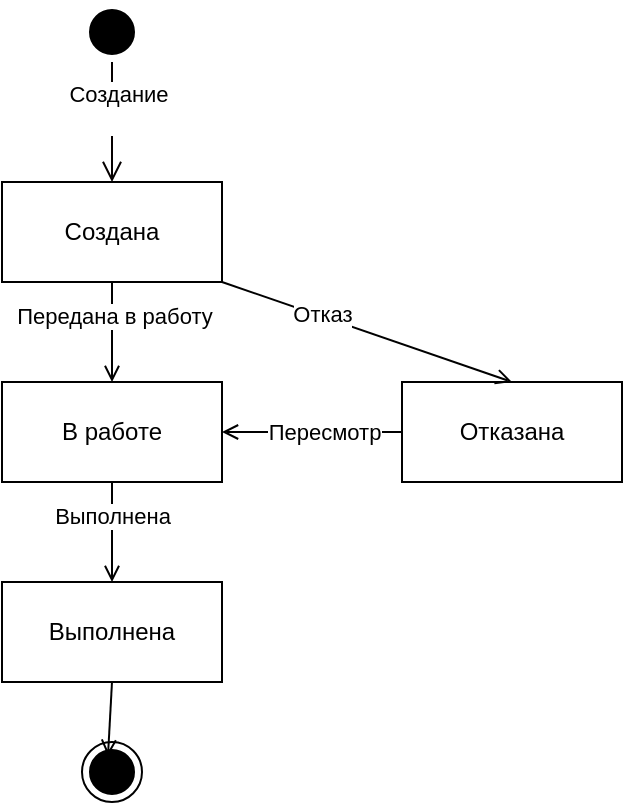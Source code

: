 <mxfile version="21.6.8" type="github">
  <diagram name="Страница — 1" id="Mcy9m6y9gIoatQCNLI4w">
    <mxGraphModel dx="1434" dy="782" grid="1" gridSize="10" guides="1" tooltips="1" connect="1" arrows="1" fold="1" page="1" pageScale="1" pageWidth="827" pageHeight="1169" math="0" shadow="0">
      <root>
        <mxCell id="0" />
        <mxCell id="1" parent="0" />
        <mxCell id="DjMyXk5yeuOmFSVk6Z2i-1" value="" style="ellipse;html=1;shape=startState;fillColor=#000000;strokeColor=#000000;" vertex="1" parent="1">
          <mxGeometry x="190" y="30" width="30" height="30" as="geometry" />
        </mxCell>
        <mxCell id="DjMyXk5yeuOmFSVk6Z2i-2" value="" style="edgeStyle=orthogonalEdgeStyle;html=1;verticalAlign=bottom;endArrow=open;endSize=8;strokeColor=#050000;rounded=0;" edge="1" source="DjMyXk5yeuOmFSVk6Z2i-1" parent="1">
          <mxGeometry relative="1" as="geometry">
            <mxPoint x="205" y="120" as="targetPoint" />
          </mxGeometry>
        </mxCell>
        <mxCell id="DjMyXk5yeuOmFSVk6Z2i-5" value="&lt;div&gt;Создание&lt;/div&gt;&lt;div&gt;&lt;br&gt;&lt;/div&gt;" style="edgeLabel;html=1;align=center;verticalAlign=middle;resizable=0;points=[];" vertex="1" connectable="0" parent="DjMyXk5yeuOmFSVk6Z2i-2">
          <mxGeometry x="-0.24" y="3" relative="1" as="geometry">
            <mxPoint as="offset" />
          </mxGeometry>
        </mxCell>
        <mxCell id="DjMyXk5yeuOmFSVk6Z2i-4" value="&lt;div&gt;Создана&lt;/div&gt;" style="html=1;whiteSpace=wrap;" vertex="1" parent="1">
          <mxGeometry x="150" y="120" width="110" height="50" as="geometry" />
        </mxCell>
        <mxCell id="DjMyXk5yeuOmFSVk6Z2i-6" value="В работе" style="html=1;whiteSpace=wrap;" vertex="1" parent="1">
          <mxGeometry x="150" y="220" width="110" height="50" as="geometry" />
        </mxCell>
        <mxCell id="DjMyXk5yeuOmFSVk6Z2i-8" value="" style="endArrow=open;html=1;rounded=0;endFill=0;entryX=0.5;entryY=0;entryDx=0;entryDy=0;exitX=0.5;exitY=1;exitDx=0;exitDy=0;" edge="1" parent="1" source="DjMyXk5yeuOmFSVk6Z2i-4" target="DjMyXk5yeuOmFSVk6Z2i-6">
          <mxGeometry width="50" height="50" relative="1" as="geometry">
            <mxPoint x="390" y="270" as="sourcePoint" />
            <mxPoint x="440" y="220" as="targetPoint" />
          </mxGeometry>
        </mxCell>
        <mxCell id="DjMyXk5yeuOmFSVk6Z2i-9" value="&lt;div&gt;Передана в работу&lt;/div&gt;" style="edgeLabel;html=1;align=center;verticalAlign=middle;resizable=0;points=[];" vertex="1" connectable="0" parent="DjMyXk5yeuOmFSVk6Z2i-8">
          <mxGeometry x="-0.32" y="1" relative="1" as="geometry">
            <mxPoint as="offset" />
          </mxGeometry>
        </mxCell>
        <mxCell id="DjMyXk5yeuOmFSVk6Z2i-10" value="Выполнена" style="html=1;whiteSpace=wrap;" vertex="1" parent="1">
          <mxGeometry x="150" y="320" width="110" height="50" as="geometry" />
        </mxCell>
        <mxCell id="DjMyXk5yeuOmFSVk6Z2i-11" value="Отказана" style="html=1;whiteSpace=wrap;" vertex="1" parent="1">
          <mxGeometry x="350" y="220" width="110" height="50" as="geometry" />
        </mxCell>
        <mxCell id="DjMyXk5yeuOmFSVk6Z2i-12" value="" style="endArrow=open;html=1;rounded=0;endFill=0;entryX=0.5;entryY=0;entryDx=0;entryDy=0;exitX=0.5;exitY=1;exitDx=0;exitDy=0;" edge="1" parent="1" source="DjMyXk5yeuOmFSVk6Z2i-6" target="DjMyXk5yeuOmFSVk6Z2i-10">
          <mxGeometry width="50" height="50" relative="1" as="geometry">
            <mxPoint x="215" y="180" as="sourcePoint" />
            <mxPoint x="215" y="230" as="targetPoint" />
          </mxGeometry>
        </mxCell>
        <mxCell id="DjMyXk5yeuOmFSVk6Z2i-14" value="Выполнена" style="edgeLabel;html=1;align=center;verticalAlign=middle;resizable=0;points=[];" vertex="1" connectable="0" parent="DjMyXk5yeuOmFSVk6Z2i-12">
          <mxGeometry x="-0.32" relative="1" as="geometry">
            <mxPoint as="offset" />
          </mxGeometry>
        </mxCell>
        <mxCell id="DjMyXk5yeuOmFSVk6Z2i-16" value="" style="endArrow=open;html=1;rounded=0;endFill=0;entryX=0.5;entryY=0;entryDx=0;entryDy=0;exitX=1;exitY=1;exitDx=0;exitDy=0;" edge="1" parent="1" source="DjMyXk5yeuOmFSVk6Z2i-4" target="DjMyXk5yeuOmFSVk6Z2i-11">
          <mxGeometry width="50" height="50" relative="1" as="geometry">
            <mxPoint x="215" y="180" as="sourcePoint" />
            <mxPoint x="215" y="230" as="targetPoint" />
            <Array as="points" />
          </mxGeometry>
        </mxCell>
        <mxCell id="DjMyXk5yeuOmFSVk6Z2i-17" value="Отказ" style="edgeLabel;html=1;align=center;verticalAlign=middle;resizable=0;points=[];" vertex="1" connectable="0" parent="DjMyXk5yeuOmFSVk6Z2i-16">
          <mxGeometry x="-0.32" y="1" relative="1" as="geometry">
            <mxPoint as="offset" />
          </mxGeometry>
        </mxCell>
        <mxCell id="DjMyXk5yeuOmFSVk6Z2i-18" value="" style="ellipse;html=1;shape=endState;fillColor=#000000;strokeColor=#000000;" vertex="1" parent="1">
          <mxGeometry x="190" y="400" width="30" height="30" as="geometry" />
        </mxCell>
        <mxCell id="DjMyXk5yeuOmFSVk6Z2i-19" value="" style="endArrow=open;html=1;rounded=0;endFill=0;entryX=1;entryY=0.5;entryDx=0;entryDy=0;exitX=0;exitY=0.5;exitDx=0;exitDy=0;" edge="1" parent="1" source="DjMyXk5yeuOmFSVk6Z2i-11" target="DjMyXk5yeuOmFSVk6Z2i-6">
          <mxGeometry width="50" height="50" relative="1" as="geometry">
            <mxPoint x="270" y="180" as="sourcePoint" />
            <mxPoint x="385" y="230" as="targetPoint" />
            <Array as="points" />
          </mxGeometry>
        </mxCell>
        <mxCell id="DjMyXk5yeuOmFSVk6Z2i-20" value="Пересмотр" style="edgeLabel;html=1;align=center;verticalAlign=middle;resizable=0;points=[];" vertex="1" connectable="0" parent="DjMyXk5yeuOmFSVk6Z2i-19">
          <mxGeometry x="-0.32" y="1" relative="1" as="geometry">
            <mxPoint x="-9" y="-1" as="offset" />
          </mxGeometry>
        </mxCell>
        <mxCell id="DjMyXk5yeuOmFSVk6Z2i-22" value="" style="endArrow=open;html=1;rounded=0;endFill=0;entryX=0.433;entryY=0.233;entryDx=0;entryDy=0;exitX=0.5;exitY=1;exitDx=0;exitDy=0;entryPerimeter=0;" edge="1" parent="1" source="DjMyXk5yeuOmFSVk6Z2i-10" target="DjMyXk5yeuOmFSVk6Z2i-18">
          <mxGeometry width="50" height="50" relative="1" as="geometry">
            <mxPoint x="270" y="180" as="sourcePoint" />
            <mxPoint x="415" y="230" as="targetPoint" />
            <Array as="points" />
          </mxGeometry>
        </mxCell>
      </root>
    </mxGraphModel>
  </diagram>
</mxfile>
